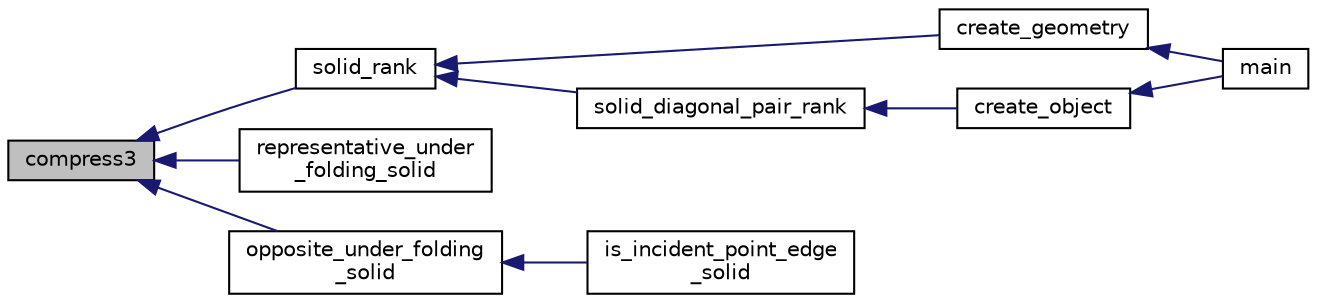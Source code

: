 digraph "compress3"
{
  edge [fontname="Helvetica",fontsize="10",labelfontname="Helvetica",labelfontsize="10"];
  node [fontname="Helvetica",fontsize="10",shape=record];
  rankdir="LR";
  Node32 [label="compress3",height=0.2,width=0.4,color="black", fillcolor="grey75", style="filled", fontcolor="black"];
  Node32 -> Node33 [dir="back",color="midnightblue",fontsize="10",style="solid",fontname="Helvetica"];
  Node33 [label="solid_rank",height=0.2,width=0.4,color="black", fillcolor="white", style="filled",URL="$de/d10/hamming_8_c.html#ab38ee82dcc42663cf6693b24cb65c823"];
  Node33 -> Node34 [dir="back",color="midnightblue",fontsize="10",style="solid",fontname="Helvetica"];
  Node34 [label="create_geometry",height=0.2,width=0.4,color="black", fillcolor="white", style="filled",URL="$de/d10/hamming_8_c.html#abb255fb19bad84799f04dcf4ffddb57b"];
  Node34 -> Node35 [dir="back",color="midnightblue",fontsize="10",style="solid",fontname="Helvetica"];
  Node35 [label="main",height=0.2,width=0.4,color="black", fillcolor="white", style="filled",URL="$de/d10/hamming_8_c.html#a3c04138a5bfe5d72780bb7e82a18e627"];
  Node33 -> Node36 [dir="back",color="midnightblue",fontsize="10",style="solid",fontname="Helvetica"];
  Node36 [label="solid_diagonal_pair_rank",height=0.2,width=0.4,color="black", fillcolor="white", style="filled",URL="$de/d10/hamming_8_c.html#a2e8b2e1c3009d80a56f3b7ef448baccf"];
  Node36 -> Node37 [dir="back",color="midnightblue",fontsize="10",style="solid",fontname="Helvetica"];
  Node37 [label="create_object",height=0.2,width=0.4,color="black", fillcolor="white", style="filled",URL="$de/d10/hamming_8_c.html#a290a0a0fa4965131997904ad9fe1840b"];
  Node37 -> Node35 [dir="back",color="midnightblue",fontsize="10",style="solid",fontname="Helvetica"];
  Node32 -> Node38 [dir="back",color="midnightblue",fontsize="10",style="solid",fontname="Helvetica"];
  Node38 [label="representative_under\l_folding_solid",height=0.2,width=0.4,color="black", fillcolor="white", style="filled",URL="$de/d10/hamming_8_c.html#a4072ad22e498069f51c32faf6652f243"];
  Node32 -> Node39 [dir="back",color="midnightblue",fontsize="10",style="solid",fontname="Helvetica"];
  Node39 [label="opposite_under_folding\l_solid",height=0.2,width=0.4,color="black", fillcolor="white", style="filled",URL="$de/d10/hamming_8_c.html#a362251ba8decbf55f4d6cddcde116c7a"];
  Node39 -> Node40 [dir="back",color="midnightblue",fontsize="10",style="solid",fontname="Helvetica"];
  Node40 [label="is_incident_point_edge\l_solid",height=0.2,width=0.4,color="black", fillcolor="white", style="filled",URL="$de/d10/hamming_8_c.html#ab4a5b9787ab77b4b222f15f6c34558de"];
}
